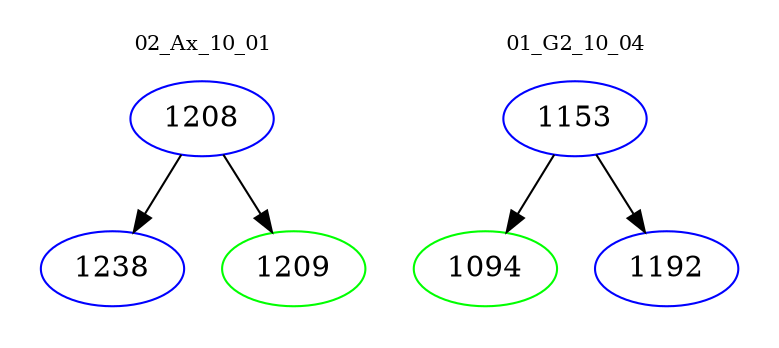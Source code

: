 digraph{
subgraph cluster_0 {
color = white
label = "02_Ax_10_01";
fontsize=10;
T0_1208 [label="1208", color="blue"]
T0_1208 -> T0_1238 [color="black"]
T0_1238 [label="1238", color="blue"]
T0_1208 -> T0_1209 [color="black"]
T0_1209 [label="1209", color="green"]
}
subgraph cluster_1 {
color = white
label = "01_G2_10_04";
fontsize=10;
T1_1153 [label="1153", color="blue"]
T1_1153 -> T1_1094 [color="black"]
T1_1094 [label="1094", color="green"]
T1_1153 -> T1_1192 [color="black"]
T1_1192 [label="1192", color="blue"]
}
}
